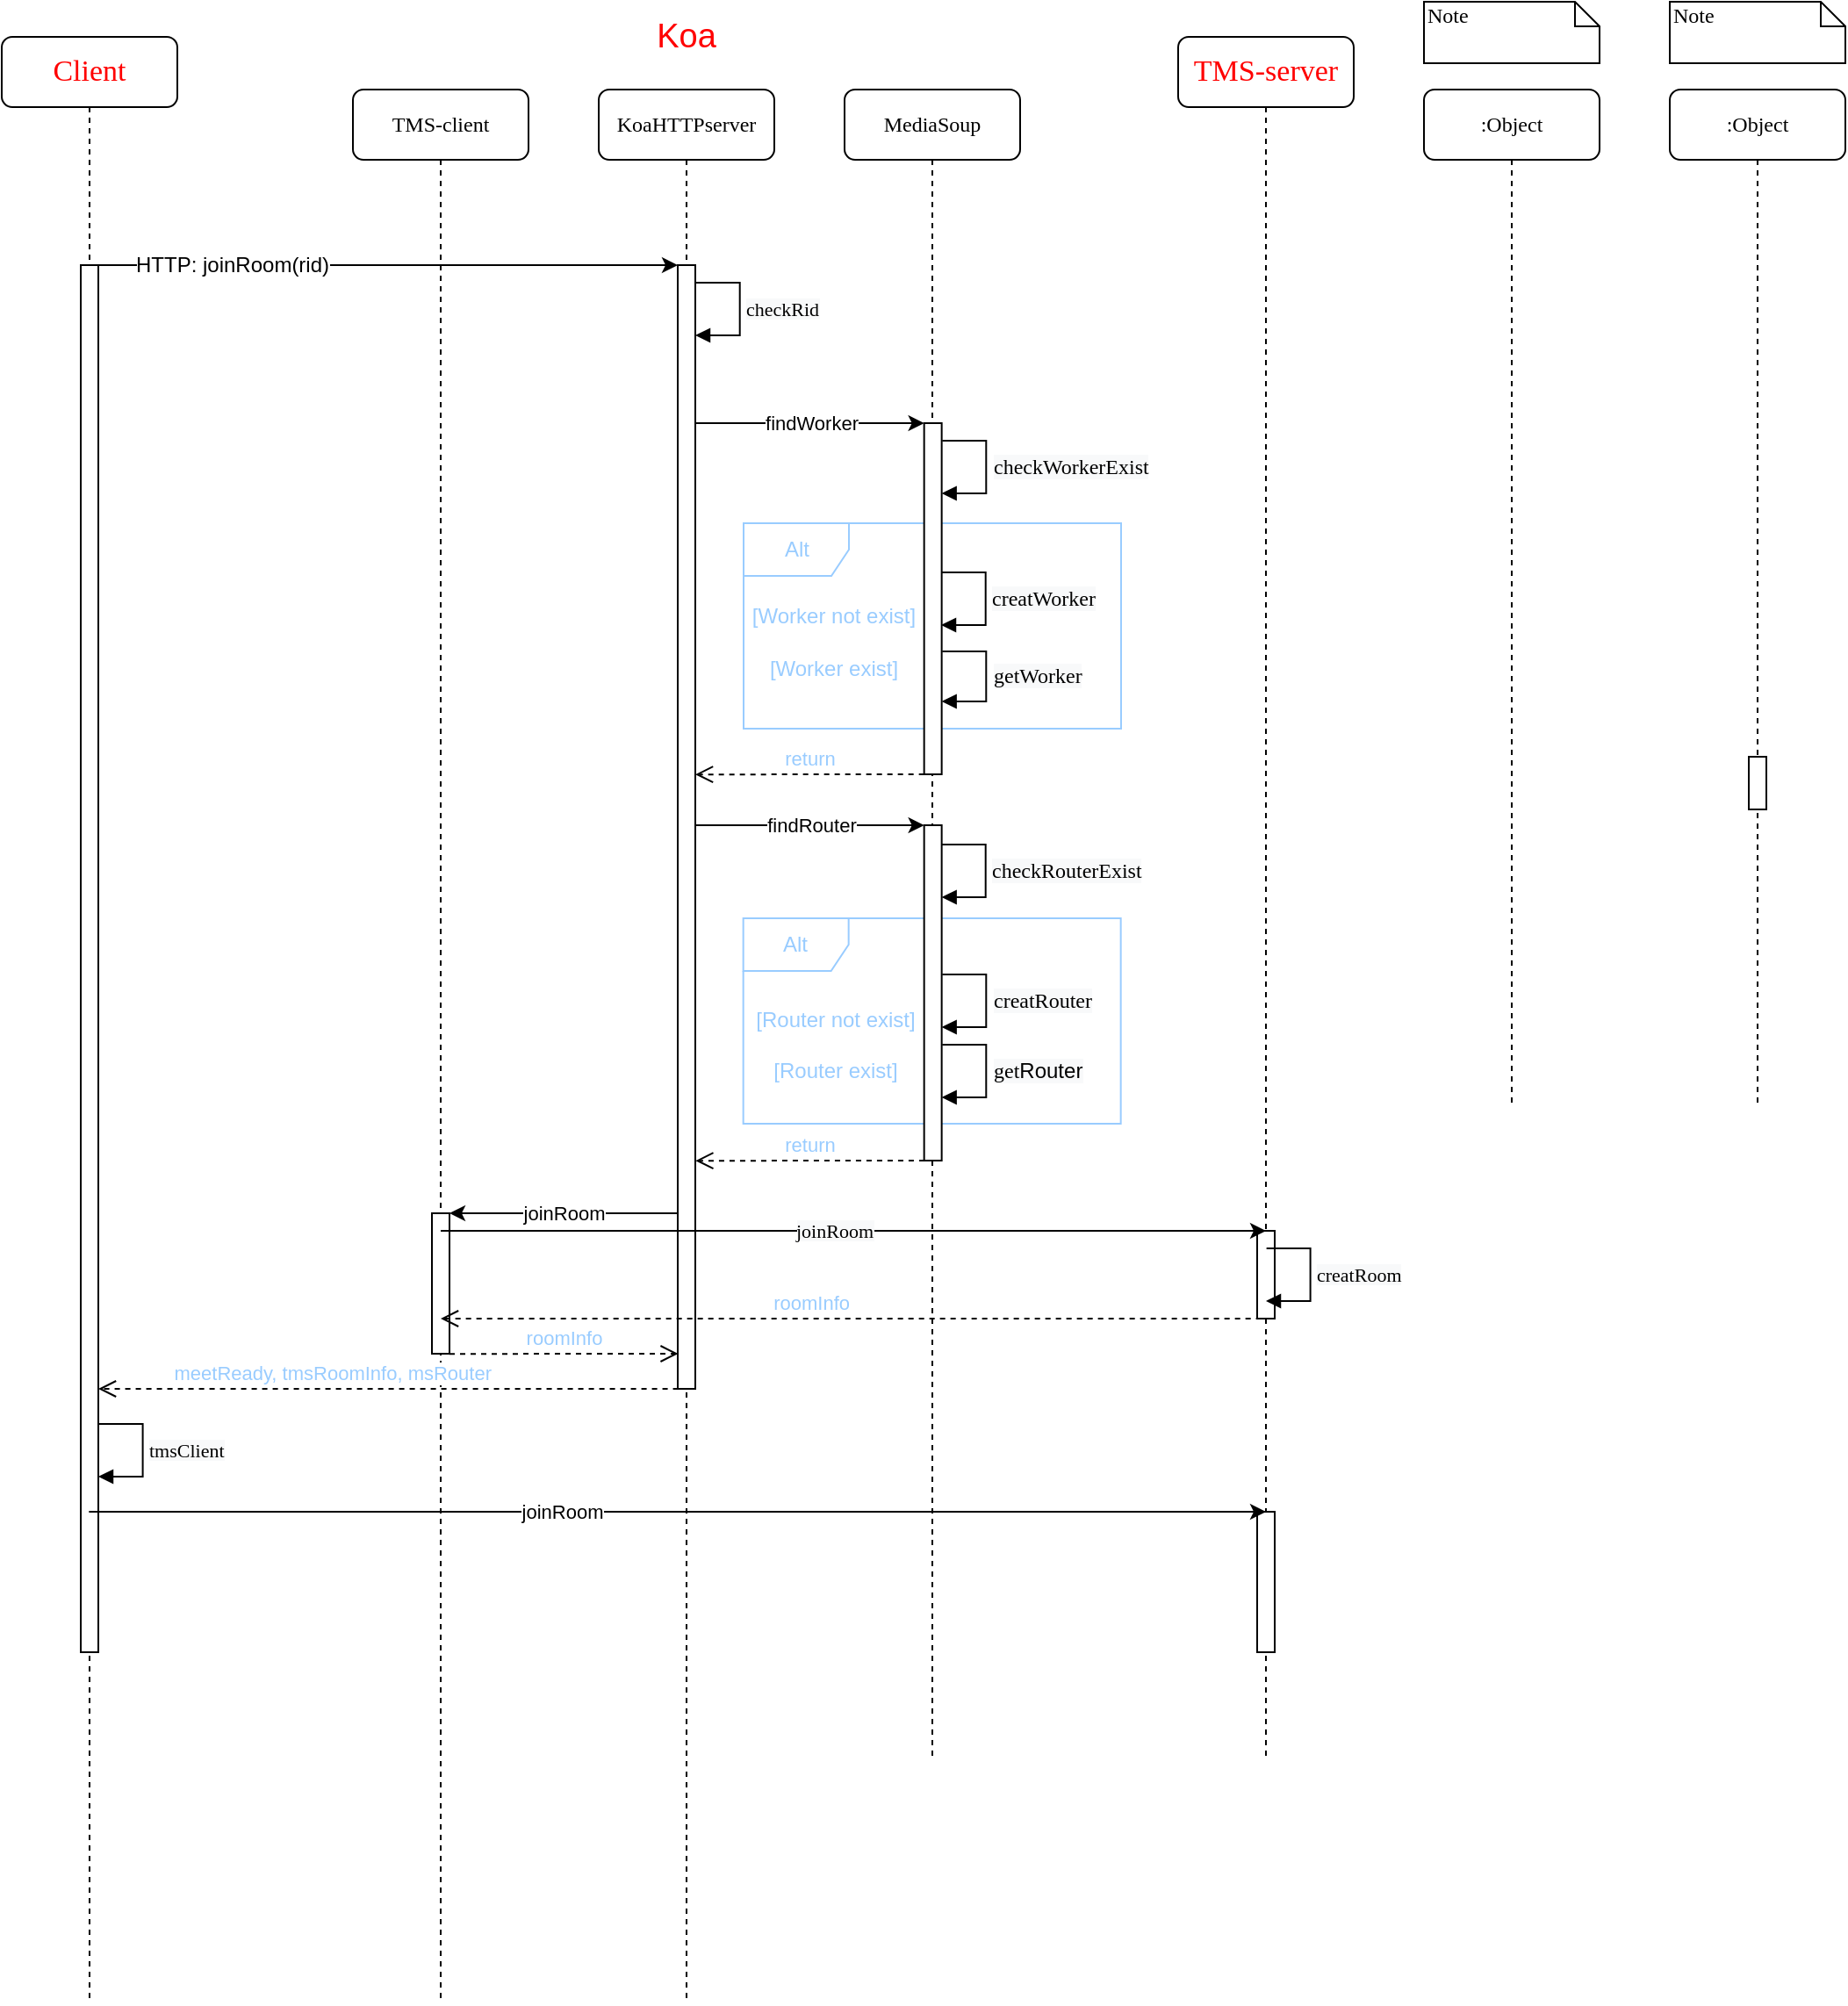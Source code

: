 <mxfile version="13.6.5" type="github">
  <diagram name="Page-1" id="13e1069c-82ec-6db2-03f1-153e76fe0fe0">
    <mxGraphModel dx="1185" dy="670" grid="1" gridSize="10" guides="1" tooltips="1" connect="1" arrows="1" fold="1" page="1" pageScale="1" pageWidth="1654" pageHeight="2336" background="#ffffff" math="0" shadow="0">
      <root>
        <mxCell id="0" />
        <mxCell id="1" parent="0" />
        <mxCell id="b2PtK0ISg53wSsYbWz4A-67" value="Alt" style="shape=umlFrame;whiteSpace=wrap;html=1;rounded=1;fillColor=none;fontColor=#99CCFF;strokeColor=#99CCFF;" vertex="1" parent="1">
          <mxGeometry x="462.5" y="357" width="215" height="117" as="geometry" />
        </mxCell>
        <mxCell id="b2PtK0ISg53wSsYbWz4A-2" value="TMS-client" style="shape=umlLifeline;perimeter=lifelinePerimeter;whiteSpace=wrap;html=1;container=1;collapsible=0;recursiveResize=0;outlineConnect=0;rounded=1;shadow=0;comic=0;labelBackgroundColor=none;strokeWidth=1;fontFamily=Verdana;fontSize=12;align=center;" vertex="1" parent="1">
          <mxGeometry x="240" y="110" width="100" height="1090" as="geometry" />
        </mxCell>
        <mxCell id="b2PtK0ISg53wSsYbWz4A-3" value="" style="html=1;points=[];perimeter=orthogonalPerimeter;rounded=0;shadow=0;comic=0;labelBackgroundColor=none;strokeWidth=1;fontFamily=Verdana;fontSize=12;align=center;" vertex="1" parent="b2PtK0ISg53wSsYbWz4A-2">
          <mxGeometry x="45" y="640" width="10" height="80" as="geometry" />
        </mxCell>
        <mxCell id="b2PtK0ISg53wSsYbWz4A-4" value="KoaHTTPserver" style="shape=umlLifeline;perimeter=lifelinePerimeter;whiteSpace=wrap;html=1;container=1;collapsible=0;recursiveResize=0;outlineConnect=0;rounded=1;shadow=0;comic=0;labelBackgroundColor=none;strokeWidth=1;fontFamily=Verdana;fontSize=12;align=center;" vertex="1" parent="1">
          <mxGeometry x="380" y="110" width="100" height="1090" as="geometry" />
        </mxCell>
        <mxCell id="b2PtK0ISg53wSsYbWz4A-5" value="" style="html=1;points=[];perimeter=orthogonalPerimeter;rounded=0;shadow=0;comic=0;labelBackgroundColor=none;strokeWidth=1;fontFamily=Verdana;fontSize=12;align=center;" vertex="1" parent="b2PtK0ISg53wSsYbWz4A-4">
          <mxGeometry x="45" y="100" width="10" height="640" as="geometry" />
        </mxCell>
        <mxCell id="b2PtK0ISg53wSsYbWz4A-6" value="MediaSoup" style="shape=umlLifeline;perimeter=lifelinePerimeter;whiteSpace=wrap;html=1;container=1;collapsible=0;recursiveResize=0;outlineConnect=0;rounded=1;shadow=0;comic=0;labelBackgroundColor=none;strokeWidth=1;fontFamily=Verdana;fontSize=12;align=center;" vertex="1" parent="1">
          <mxGeometry x="520" y="110" width="100" height="950" as="geometry" />
        </mxCell>
        <mxCell id="b2PtK0ISg53wSsYbWz4A-7" value="TMS-server" style="shape=umlLifeline;perimeter=lifelinePerimeter;whiteSpace=wrap;html=1;container=1;collapsible=0;recursiveResize=0;outlineConnect=0;rounded=1;shadow=0;comic=0;labelBackgroundColor=none;strokeWidth=1;fontFamily=Verdana;fontSize=17;align=center;fontColor=#FF0000;" vertex="1" parent="1">
          <mxGeometry x="710" y="80" width="100" height="980" as="geometry" />
        </mxCell>
        <mxCell id="b2PtK0ISg53wSsYbWz4A-13" value="" style="html=1;points=[];perimeter=orthogonalPerimeter;rounded=0;shadow=0;comic=0;labelBackgroundColor=none;strokeWidth=1;fontFamily=Verdana;fontSize=12;align=center;" vertex="1" parent="b2PtK0ISg53wSsYbWz4A-7">
          <mxGeometry x="45" y="840" width="10" height="80" as="geometry" />
        </mxCell>
        <mxCell id="b2PtK0ISg53wSsYbWz4A-87" value="" style="html=1;points=[];perimeter=orthogonalPerimeter;rounded=0;shadow=0;comic=0;labelBackgroundColor=none;strokeWidth=1;fontFamily=Verdana;fontSize=12;align=center;" vertex="1" parent="b2PtK0ISg53wSsYbWz4A-7">
          <mxGeometry x="45" y="680" width="10" height="50" as="geometry" />
        </mxCell>
        <mxCell id="b2PtK0ISg53wSsYbWz4A-8" value=":Object" style="shape=umlLifeline;perimeter=lifelinePerimeter;whiteSpace=wrap;html=1;container=1;collapsible=0;recursiveResize=0;outlineConnect=0;rounded=1;shadow=0;comic=0;labelBackgroundColor=none;strokeWidth=1;fontFamily=Verdana;fontSize=12;align=center;" vertex="1" parent="1">
          <mxGeometry x="850" y="110" width="100" height="580" as="geometry" />
        </mxCell>
        <mxCell id="b2PtK0ISg53wSsYbWz4A-9" value=":Object" style="shape=umlLifeline;perimeter=lifelinePerimeter;whiteSpace=wrap;html=1;container=1;collapsible=0;recursiveResize=0;outlineConnect=0;rounded=1;shadow=0;comic=0;labelBackgroundColor=none;strokeWidth=1;fontFamily=Verdana;fontSize=12;align=center;" vertex="1" parent="1">
          <mxGeometry x="990" y="110" width="100" height="580" as="geometry" />
        </mxCell>
        <mxCell id="b2PtK0ISg53wSsYbWz4A-10" value="Client" style="shape=umlLifeline;perimeter=lifelinePerimeter;whiteSpace=wrap;html=1;container=1;collapsible=0;recursiveResize=0;outlineConnect=0;rounded=1;shadow=0;comic=0;labelBackgroundColor=none;strokeWidth=1;fontFamily=Verdana;fontSize=17;align=center;fontColor=#FF0000;" vertex="1" parent="1">
          <mxGeometry x="40" y="80" width="100" height="1120" as="geometry" />
        </mxCell>
        <mxCell id="b2PtK0ISg53wSsYbWz4A-11" value="" style="html=1;points=[];perimeter=orthogonalPerimeter;rounded=0;shadow=0;comic=0;labelBackgroundColor=none;strokeWidth=1;fontFamily=Verdana;fontSize=12;align=center;" vertex="1" parent="b2PtK0ISg53wSsYbWz4A-10">
          <mxGeometry x="45" y="130" width="10" height="790" as="geometry" />
        </mxCell>
        <mxCell id="b2PtK0ISg53wSsYbWz4A-12" value="" style="html=1;points=[];perimeter=orthogonalPerimeter;rounded=0;shadow=0;comic=0;labelBackgroundColor=none;strokeWidth=1;fontFamily=Verdana;fontSize=12;align=center;" vertex="1" parent="1">
          <mxGeometry x="565.33" y="300" width="10" height="200" as="geometry" />
        </mxCell>
        <mxCell id="b2PtK0ISg53wSsYbWz4A-15" value="" style="html=1;points=[];perimeter=orthogonalPerimeter;rounded=0;shadow=0;comic=0;labelBackgroundColor=none;strokeColor=#000000;strokeWidth=1;fillColor=#FFFFFF;fontFamily=Verdana;fontSize=12;fontColor=#000000;align=center;" vertex="1" parent="1">
          <mxGeometry x="1035" y="490" width="10" height="30" as="geometry" />
        </mxCell>
        <mxCell id="b2PtK0ISg53wSsYbWz4A-21" value="Note" style="shape=note;whiteSpace=wrap;html=1;size=14;verticalAlign=top;align=left;spacingTop=-6;rounded=0;shadow=0;comic=0;labelBackgroundColor=none;strokeWidth=1;fontFamily=Verdana;fontSize=12" vertex="1" parent="1">
          <mxGeometry x="850" y="60" width="100" height="35" as="geometry" />
        </mxCell>
        <mxCell id="b2PtK0ISg53wSsYbWz4A-22" value="Note" style="shape=note;whiteSpace=wrap;html=1;size=14;verticalAlign=top;align=left;spacingTop=-6;rounded=0;shadow=0;comic=0;labelBackgroundColor=none;strokeWidth=1;fontFamily=Verdana;fontSize=12" vertex="1" parent="1">
          <mxGeometry x="990" y="60" width="100" height="35" as="geometry" />
        </mxCell>
        <mxCell id="b2PtK0ISg53wSsYbWz4A-23" value="Koa" style="text;html=1;strokeColor=none;fillColor=none;align=center;verticalAlign=middle;whiteSpace=wrap;rounded=0;fontSize=19;fontColor=#FF0000;" vertex="1" parent="1">
          <mxGeometry x="395" y="60" width="70" height="40" as="geometry" />
        </mxCell>
        <mxCell id="b2PtK0ISg53wSsYbWz4A-24" value="" style="endArrow=classic;html=1;fontSize=17;fontColor=#FF0000;entryX=0;entryY=0;entryDx=0;entryDy=0;entryPerimeter=0;" edge="1" parent="1">
          <mxGeometry width="50" height="50" relative="1" as="geometry">
            <mxPoint x="89.667" y="210" as="sourcePoint" />
            <mxPoint x="425" y="210" as="targetPoint" />
          </mxGeometry>
        </mxCell>
        <mxCell id="b2PtK0ISg53wSsYbWz4A-25" value="HTTP: joinRoom(rid)" style="edgeLabel;html=1;align=center;verticalAlign=middle;resizable=0;points=[];fontSize=12;" vertex="1" connectable="0" parent="b2PtK0ISg53wSsYbWz4A-24">
          <mxGeometry x="-0.064" relative="1" as="geometry">
            <mxPoint x="-76.33" as="offset" />
          </mxGeometry>
        </mxCell>
        <mxCell id="b2PtK0ISg53wSsYbWz4A-26" value="" style="endArrow=classic;html=1;entryX=0;entryY=0;entryDx=0;entryDy=0;entryPerimeter=0;" edge="1" parent="1" target="b2PtK0ISg53wSsYbWz4A-12">
          <mxGeometry width="50" height="50" relative="1" as="geometry">
            <mxPoint x="435.33" y="300" as="sourcePoint" />
            <mxPoint x="510.33" y="300" as="targetPoint" />
          </mxGeometry>
        </mxCell>
        <mxCell id="b2PtK0ISg53wSsYbWz4A-27" value="findWorker" style="edgeLabel;html=1;align=center;verticalAlign=middle;resizable=0;points=[];" vertex="1" connectable="0" parent="b2PtK0ISg53wSsYbWz4A-26">
          <mxGeometry x="-0.244" y="-1" relative="1" as="geometry">
            <mxPoint x="16.01" y="-1" as="offset" />
          </mxGeometry>
        </mxCell>
        <mxCell id="b2PtK0ISg53wSsYbWz4A-42" value="return" style="html=1;verticalAlign=bottom;endArrow=open;dashed=1;endSize=8;fontColor=#99CCFF;entryX=0.967;entryY=0.947;entryDx=0;entryDy=0;entryPerimeter=0;" edge="1" parent="1">
          <mxGeometry x="-0.003" relative="1" as="geometry">
            <mxPoint x="565.33" y="500" as="sourcePoint" />
            <mxPoint x="435.0" y="500.09" as="targetPoint" />
            <mxPoint as="offset" />
          </mxGeometry>
        </mxCell>
        <mxCell id="b2PtK0ISg53wSsYbWz4A-45" value="Alt" style="shape=umlFrame;whiteSpace=wrap;html=1;rounded=1;fillColor=none;fontColor=#99CCFF;strokeColor=#99CCFF;" vertex="1" parent="1">
          <mxGeometry x="462.33" y="582" width="215" height="117" as="geometry" />
        </mxCell>
        <mxCell id="b2PtK0ISg53wSsYbWz4A-47" value="[Router not exist]" style="text;html=1;strokeColor=none;fillColor=none;align=center;verticalAlign=middle;whiteSpace=wrap;rounded=0;dashed=1;dashPattern=1 4;fontColor=#99CCFF;" vertex="1" parent="1">
          <mxGeometry x="465.33" y="630" width="99.67" height="20" as="geometry" />
        </mxCell>
        <mxCell id="b2PtK0ISg53wSsYbWz4A-48" value="[Router exist]" style="text;html=1;strokeColor=none;fillColor=none;align=center;verticalAlign=middle;whiteSpace=wrap;rounded=0;dashed=1;dashPattern=1 4;fontColor=#99CCFF;" vertex="1" parent="1">
          <mxGeometry x="465.33" y="659" width="100" height="20" as="geometry" />
        </mxCell>
        <mxCell id="b2PtK0ISg53wSsYbWz4A-49" value="" style="html=1;points=[];perimeter=orthogonalPerimeter;rounded=0;shadow=0;comic=0;labelBackgroundColor=none;strokeWidth=1;fontFamily=Verdana;fontSize=12;align=center;" vertex="1" parent="1">
          <mxGeometry x="565.33" y="529" width="10" height="191" as="geometry" />
        </mxCell>
        <mxCell id="b2PtK0ISg53wSsYbWz4A-55" value="return" style="html=1;verticalAlign=bottom;endArrow=open;dashed=1;endSize=8;fontColor=#99CCFF;entryX=0.967;entryY=0.947;entryDx=0;entryDy=0;entryPerimeter=0;" edge="1" parent="1">
          <mxGeometry x="-0.003" relative="1" as="geometry">
            <mxPoint x="565.47" y="720" as="sourcePoint" />
            <mxPoint x="435.14" y="720.09" as="targetPoint" />
            <mxPoint as="offset" />
          </mxGeometry>
        </mxCell>
        <mxCell id="b2PtK0ISg53wSsYbWz4A-58" value="&lt;span style=&quot;color: rgb(0 , 0 , 0) ; font-family: &amp;#34;verdana&amp;#34; ; font-size: 12px ; text-align: center ; background-color: rgb(248 , 249 , 250)&quot;&gt;checkWorkerExist&lt;/span&gt;" style="edgeStyle=orthogonalEdgeStyle;html=1;align=left;spacingLeft=2;endArrow=block;rounded=0;fontColor=#99CCFF;" edge="1" parent="1">
          <mxGeometry x="-0.005" relative="1" as="geometry">
            <mxPoint x="575.66" y="310" as="sourcePoint" />
            <Array as="points">
              <mxPoint x="600.66" y="310" />
            </Array>
            <mxPoint x="575.33" y="340" as="targetPoint" />
            <mxPoint as="offset" />
          </mxGeometry>
        </mxCell>
        <mxCell id="b2PtK0ISg53wSsYbWz4A-61" value="&lt;span style=&quot;color: rgb(0 , 0 , 0) ; font-family: &amp;#34;verdana&amp;#34; ; font-size: 12px ; text-align: center ; background-color: rgb(248 , 249 , 250)&quot;&gt;checkRouterExist&lt;/span&gt;" style="edgeStyle=orthogonalEdgeStyle;html=1;align=left;spacingLeft=2;endArrow=block;rounded=0;fontColor=#99CCFF;" edge="1" parent="1">
          <mxGeometry x="-0.005" relative="1" as="geometry">
            <mxPoint x="575.33" y="540" as="sourcePoint" />
            <Array as="points">
              <mxPoint x="600.33" y="540" />
            </Array>
            <mxPoint x="575.33" y="570" as="targetPoint" />
            <mxPoint as="offset" />
          </mxGeometry>
        </mxCell>
        <mxCell id="b2PtK0ISg53wSsYbWz4A-62" value="&lt;span style=&quot;color: rgb(0 , 0 , 0) ; font-family: &amp;#34;verdana&amp;#34; ; font-size: 12px ; text-align: center ; background-color: rgb(248 , 249 , 250)&quot;&gt;creatRouter&lt;/span&gt;" style="edgeStyle=orthogonalEdgeStyle;html=1;align=left;spacingLeft=2;endArrow=block;rounded=0;fontColor=#99CCFF;" edge="1" parent="1">
          <mxGeometry x="-0.005" relative="1" as="geometry">
            <mxPoint x="575.66" y="614" as="sourcePoint" />
            <Array as="points">
              <mxPoint x="600.66" y="614" />
            </Array>
            <mxPoint x="575.33" y="644" as="targetPoint" />
            <mxPoint as="offset" />
          </mxGeometry>
        </mxCell>
        <mxCell id="b2PtK0ISg53wSsYbWz4A-63" value="&lt;span style=&quot;color: rgb(0 , 0 , 0) ; font-family: &amp;#34;verdana&amp;#34; ; font-size: 12px ; text-align: center ; background-color: rgb(248 , 249 , 250)&quot;&gt;get&lt;/span&gt;&lt;span style=&quot;color: rgb(0 , 0 , 0) ; font-size: 12px ; text-align: center ; background-color: rgb(248 , 249 , 250) ; font-family: &amp;#34;helvetica&amp;#34;&quot;&gt;Router&lt;/span&gt;" style="edgeStyle=orthogonalEdgeStyle;html=1;align=left;spacingLeft=2;endArrow=block;rounded=0;fontColor=#99CCFF;" edge="1" parent="1">
          <mxGeometry x="-0.005" relative="1" as="geometry">
            <mxPoint x="575.65" y="654" as="sourcePoint" />
            <Array as="points">
              <mxPoint x="600.65" y="654" />
            </Array>
            <mxPoint x="575.33" y="684" as="targetPoint" />
            <mxPoint as="offset" />
          </mxGeometry>
        </mxCell>
        <mxCell id="b2PtK0ISg53wSsYbWz4A-59" value="&lt;span style=&quot;color: rgb(0 , 0 , 0) ; font-family: &amp;#34;verdana&amp;#34; ; font-size: 12px ; text-align: center ; background-color: rgb(248 , 249 , 250)&quot;&gt;creatWorker&lt;/span&gt;" style="edgeStyle=orthogonalEdgeStyle;html=1;align=left;spacingLeft=2;endArrow=block;rounded=0;fontColor=#99CCFF;" edge="1" parent="1">
          <mxGeometry x="-0.005" relative="1" as="geometry">
            <mxPoint x="575.33" y="385" as="sourcePoint" />
            <Array as="points">
              <mxPoint x="600.33" y="385" />
            </Array>
            <mxPoint x="575" y="415" as="targetPoint" />
            <mxPoint as="offset" />
          </mxGeometry>
        </mxCell>
        <mxCell id="b2PtK0ISg53wSsYbWz4A-69" value="[Worker not exist]" style="text;html=1;strokeColor=none;fillColor=none;align=center;verticalAlign=middle;whiteSpace=wrap;rounded=0;dashed=1;dashPattern=1 4;fontColor=#99CCFF;" vertex="1" parent="1">
          <mxGeometry x="465.33" y="400" width="97.5" height="20" as="geometry" />
        </mxCell>
        <mxCell id="b2PtK0ISg53wSsYbWz4A-70" value="[Worker exist]" style="text;html=1;strokeColor=none;fillColor=none;align=center;verticalAlign=middle;whiteSpace=wrap;rounded=0;dashed=1;dashPattern=1 4;fontColor=#99CCFF;" vertex="1" parent="1">
          <mxGeometry x="464.08" y="430" width="100" height="20" as="geometry" />
        </mxCell>
        <mxCell id="b2PtK0ISg53wSsYbWz4A-71" value="&lt;span style=&quot;color: rgb(0 , 0 , 0) ; font-family: &amp;#34;verdana&amp;#34; ; font-size: 12px ; text-align: center ; background-color: rgb(248 , 249 , 250)&quot;&gt;getWorker&lt;/span&gt;" style="edgeStyle=orthogonalEdgeStyle;html=1;align=left;spacingLeft=2;endArrow=block;rounded=0;fontColor=#99CCFF;" edge="1" parent="1">
          <mxGeometry x="-0.005" relative="1" as="geometry">
            <mxPoint x="575.66" y="430" as="sourcePoint" />
            <Array as="points">
              <mxPoint x="600.66" y="430" />
            </Array>
            <mxPoint x="575.33" y="458.5" as="targetPoint" />
            <mxPoint as="offset" />
          </mxGeometry>
        </mxCell>
        <mxCell id="b2PtK0ISg53wSsYbWz4A-72" value="&lt;div style=&quot;text-align: center&quot;&gt;&lt;font color=&quot;#000000&quot; face=&quot;verdana&quot;&gt;&lt;span style=&quot;background-color: rgb(248 , 249 , 250)&quot;&gt;checkRid&lt;/span&gt;&lt;/font&gt;&lt;/div&gt;" style="edgeStyle=orthogonalEdgeStyle;html=1;align=left;spacingLeft=2;endArrow=block;rounded=0;fontColor=#99CCFF;" edge="1" parent="1">
          <mxGeometry x="-0.005" relative="1" as="geometry">
            <mxPoint x="435.33" y="220" as="sourcePoint" />
            <Array as="points">
              <mxPoint x="460.33" y="220" />
            </Array>
            <mxPoint x="435.0" y="250" as="targetPoint" />
            <mxPoint as="offset" />
          </mxGeometry>
        </mxCell>
        <mxCell id="b2PtK0ISg53wSsYbWz4A-75" value="" style="endArrow=classic;html=1;entryX=0;entryY=0;entryDx=0;entryDy=0;entryPerimeter=0;" edge="1" parent="1">
          <mxGeometry width="50" height="50" relative="1" as="geometry">
            <mxPoint x="425.0" y="750" as="sourcePoint" />
            <mxPoint x="295.0" y="750" as="targetPoint" />
          </mxGeometry>
        </mxCell>
        <mxCell id="b2PtK0ISg53wSsYbWz4A-76" value="joinRoom" style="edgeLabel;html=1;align=center;verticalAlign=middle;resizable=0;points=[];" vertex="1" connectable="0" parent="b2PtK0ISg53wSsYbWz4A-75">
          <mxGeometry x="-0.244" y="-1" relative="1" as="geometry">
            <mxPoint x="-15.86" y="1" as="offset" />
          </mxGeometry>
        </mxCell>
        <mxCell id="b2PtK0ISg53wSsYbWz4A-82" value="roomInfo" style="html=1;verticalAlign=bottom;endArrow=open;dashed=1;endSize=8;fontColor=#99CCFF;entryX=0.967;entryY=0.947;entryDx=0;entryDy=0;entryPerimeter=0;" edge="1" parent="1">
          <mxGeometry x="-0.003" relative="1" as="geometry">
            <mxPoint x="295.0" y="830.09" as="sourcePoint" />
            <mxPoint x="425.33" y="830" as="targetPoint" />
            <mxPoint as="offset" />
          </mxGeometry>
        </mxCell>
        <mxCell id="b2PtK0ISg53wSsYbWz4A-83" value="meetReady, tmsRoomInfo, msRouter" style="html=1;verticalAlign=bottom;endArrow=open;dashed=1;endSize=8;fontColor=#99CCFF;align=right;exitX=0.029;exitY=1;exitDx=0;exitDy=0;exitPerimeter=0;" edge="1" parent="1">
          <mxGeometry x="-0.362" relative="1" as="geometry">
            <mxPoint x="425.29" y="850" as="sourcePoint" />
            <mxPoint x="95" y="850" as="targetPoint" />
            <mxPoint as="offset" />
          </mxGeometry>
        </mxCell>
        <mxCell id="b2PtK0ISg53wSsYbWz4A-84" value="&lt;div style=&quot;text-align: center&quot;&gt;&lt;font color=&quot;#000000&quot; face=&quot;verdana&quot;&gt;&lt;span style=&quot;background-color: rgb(248 , 249 , 250)&quot;&gt;tmsClient&lt;/span&gt;&lt;/font&gt;&lt;/div&gt;" style="edgeStyle=orthogonalEdgeStyle;html=1;align=left;spacingLeft=2;endArrow=block;rounded=0;fontColor=#99CCFF;" edge="1" parent="1">
          <mxGeometry x="-0.005" relative="1" as="geometry">
            <mxPoint x="95.32" y="870" as="sourcePoint" />
            <Array as="points">
              <mxPoint x="120.32" y="870" />
            </Array>
            <mxPoint x="95.0" y="900" as="targetPoint" />
            <mxPoint as="offset" />
          </mxGeometry>
        </mxCell>
        <mxCell id="b2PtK0ISg53wSsYbWz4A-85" value="" style="endArrow=classic;html=1;entryX=0;entryY=0;entryDx=0;entryDy=0;entryPerimeter=0;" edge="1" parent="1">
          <mxGeometry width="50" height="50" relative="1" as="geometry">
            <mxPoint x="89.667" y="920" as="sourcePoint" />
            <mxPoint x="760" y="920" as="targetPoint" />
          </mxGeometry>
        </mxCell>
        <mxCell id="b2PtK0ISg53wSsYbWz4A-86" value="joinRoom" style="edgeLabel;html=1;align=center;verticalAlign=middle;resizable=0;points=[];" vertex="1" connectable="0" parent="b2PtK0ISg53wSsYbWz4A-85">
          <mxGeometry x="-0.244" y="-1" relative="1" as="geometry">
            <mxPoint x="15.83" y="-1" as="offset" />
          </mxGeometry>
        </mxCell>
        <mxCell id="b2PtK0ISg53wSsYbWz4A-88" value="" style="endArrow=classic;html=1;" edge="1" parent="1">
          <mxGeometry width="50" height="50" relative="1" as="geometry">
            <mxPoint x="289.997" y="760" as="sourcePoint" />
            <mxPoint x="760" y="760" as="targetPoint" />
          </mxGeometry>
        </mxCell>
        <mxCell id="b2PtK0ISg53wSsYbWz4A-89" value="&lt;span style=&quot;font-family: &amp;#34;verdana&amp;#34; ; text-align: right ; background-color: rgb(248 , 249 , 250)&quot;&gt;joinRoom&lt;/span&gt;" style="edgeLabel;html=1;align=center;verticalAlign=middle;resizable=0;points=[];" vertex="1" connectable="0" parent="b2PtK0ISg53wSsYbWz4A-88">
          <mxGeometry x="-0.244" y="-1" relative="1" as="geometry">
            <mxPoint x="46.15" y="-1" as="offset" />
          </mxGeometry>
        </mxCell>
        <mxCell id="b2PtK0ISg53wSsYbWz4A-90" value="&lt;div style=&quot;text-align: center&quot;&gt;&lt;font color=&quot;#000000&quot; face=&quot;verdana&quot;&gt;&lt;span style=&quot;background-color: rgb(248 , 249 , 250)&quot;&gt;creatRoom&lt;/span&gt;&lt;/font&gt;&lt;/div&gt;" style="edgeStyle=orthogonalEdgeStyle;html=1;align=left;spacingLeft=2;endArrow=block;rounded=0;fontColor=#99CCFF;" edge="1" parent="1">
          <mxGeometry x="-0.005" relative="1" as="geometry">
            <mxPoint x="760.32" y="770" as="sourcePoint" />
            <Array as="points">
              <mxPoint x="785.32" y="770" />
            </Array>
            <mxPoint x="760.0" y="800" as="targetPoint" />
            <mxPoint as="offset" />
          </mxGeometry>
        </mxCell>
        <mxCell id="b2PtK0ISg53wSsYbWz4A-91" value="&lt;span style=&quot;text-align: center&quot;&gt;roomInfo&lt;/span&gt;" style="html=1;verticalAlign=bottom;endArrow=open;dashed=1;endSize=8;fontColor=#99CCFF;align=right;" edge="1" parent="1" target="b2PtK0ISg53wSsYbWz4A-2">
          <mxGeometry relative="1" as="geometry">
            <mxPoint x="757.33" y="810" as="sourcePoint" />
            <mxPoint x="677.33" y="810" as="targetPoint" />
          </mxGeometry>
        </mxCell>
        <mxCell id="b2PtK0ISg53wSsYbWz4A-92" value="" style="endArrow=classic;html=1;entryX=0;entryY=0;entryDx=0;entryDy=0;entryPerimeter=0;" edge="1" parent="1">
          <mxGeometry width="50" height="50" relative="1" as="geometry">
            <mxPoint x="435.33" y="529" as="sourcePoint" />
            <mxPoint x="565.33" y="529" as="targetPoint" />
          </mxGeometry>
        </mxCell>
        <mxCell id="b2PtK0ISg53wSsYbWz4A-93" value="findRouter" style="edgeLabel;html=1;align=center;verticalAlign=middle;resizable=0;points=[];" vertex="1" connectable="0" parent="b2PtK0ISg53wSsYbWz4A-92">
          <mxGeometry x="-0.244" y="-1" relative="1" as="geometry">
            <mxPoint x="16.01" y="-1" as="offset" />
          </mxGeometry>
        </mxCell>
      </root>
    </mxGraphModel>
  </diagram>
</mxfile>
